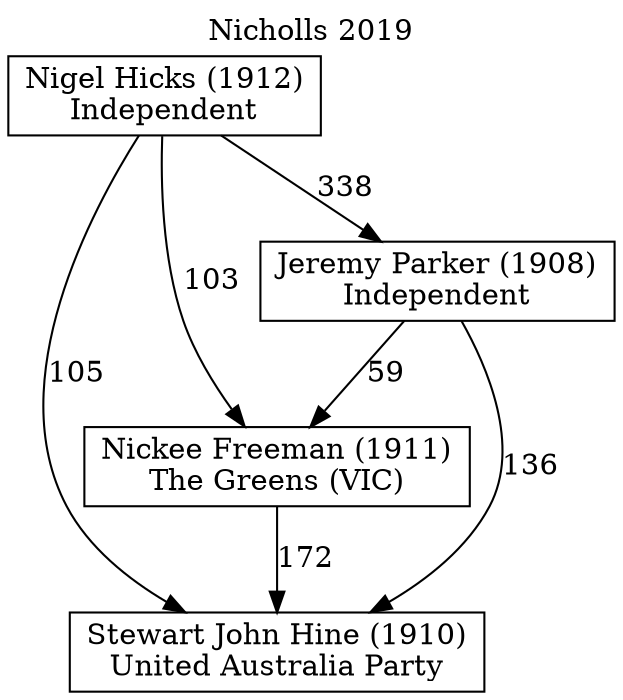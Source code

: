 // House preference flow
digraph "Stewart John Hine (1910)_Nicholls_2019" {
	graph [label="Nicholls 2019" labelloc=t mclimit=10]
	node [shape=box]
	"Stewart John Hine (1910)" [label="Stewart John Hine (1910)
United Australia Party"]
	"Nickee Freeman (1911)" [label="Nickee Freeman (1911)
The Greens (VIC)"]
	"Jeremy Parker (1908)" [label="Jeremy Parker (1908)
Independent"]
	"Nigel Hicks (1912)" [label="Nigel Hicks (1912)
Independent"]
	"Nickee Freeman (1911)" -> "Stewart John Hine (1910)" [label=172]
	"Jeremy Parker (1908)" -> "Nickee Freeman (1911)" [label=59]
	"Nigel Hicks (1912)" -> "Jeremy Parker (1908)" [label=338]
	"Jeremy Parker (1908)" -> "Stewart John Hine (1910)" [label=136]
	"Nigel Hicks (1912)" -> "Stewart John Hine (1910)" [label=105]
	"Nigel Hicks (1912)" -> "Nickee Freeman (1911)" [label=103]
}
